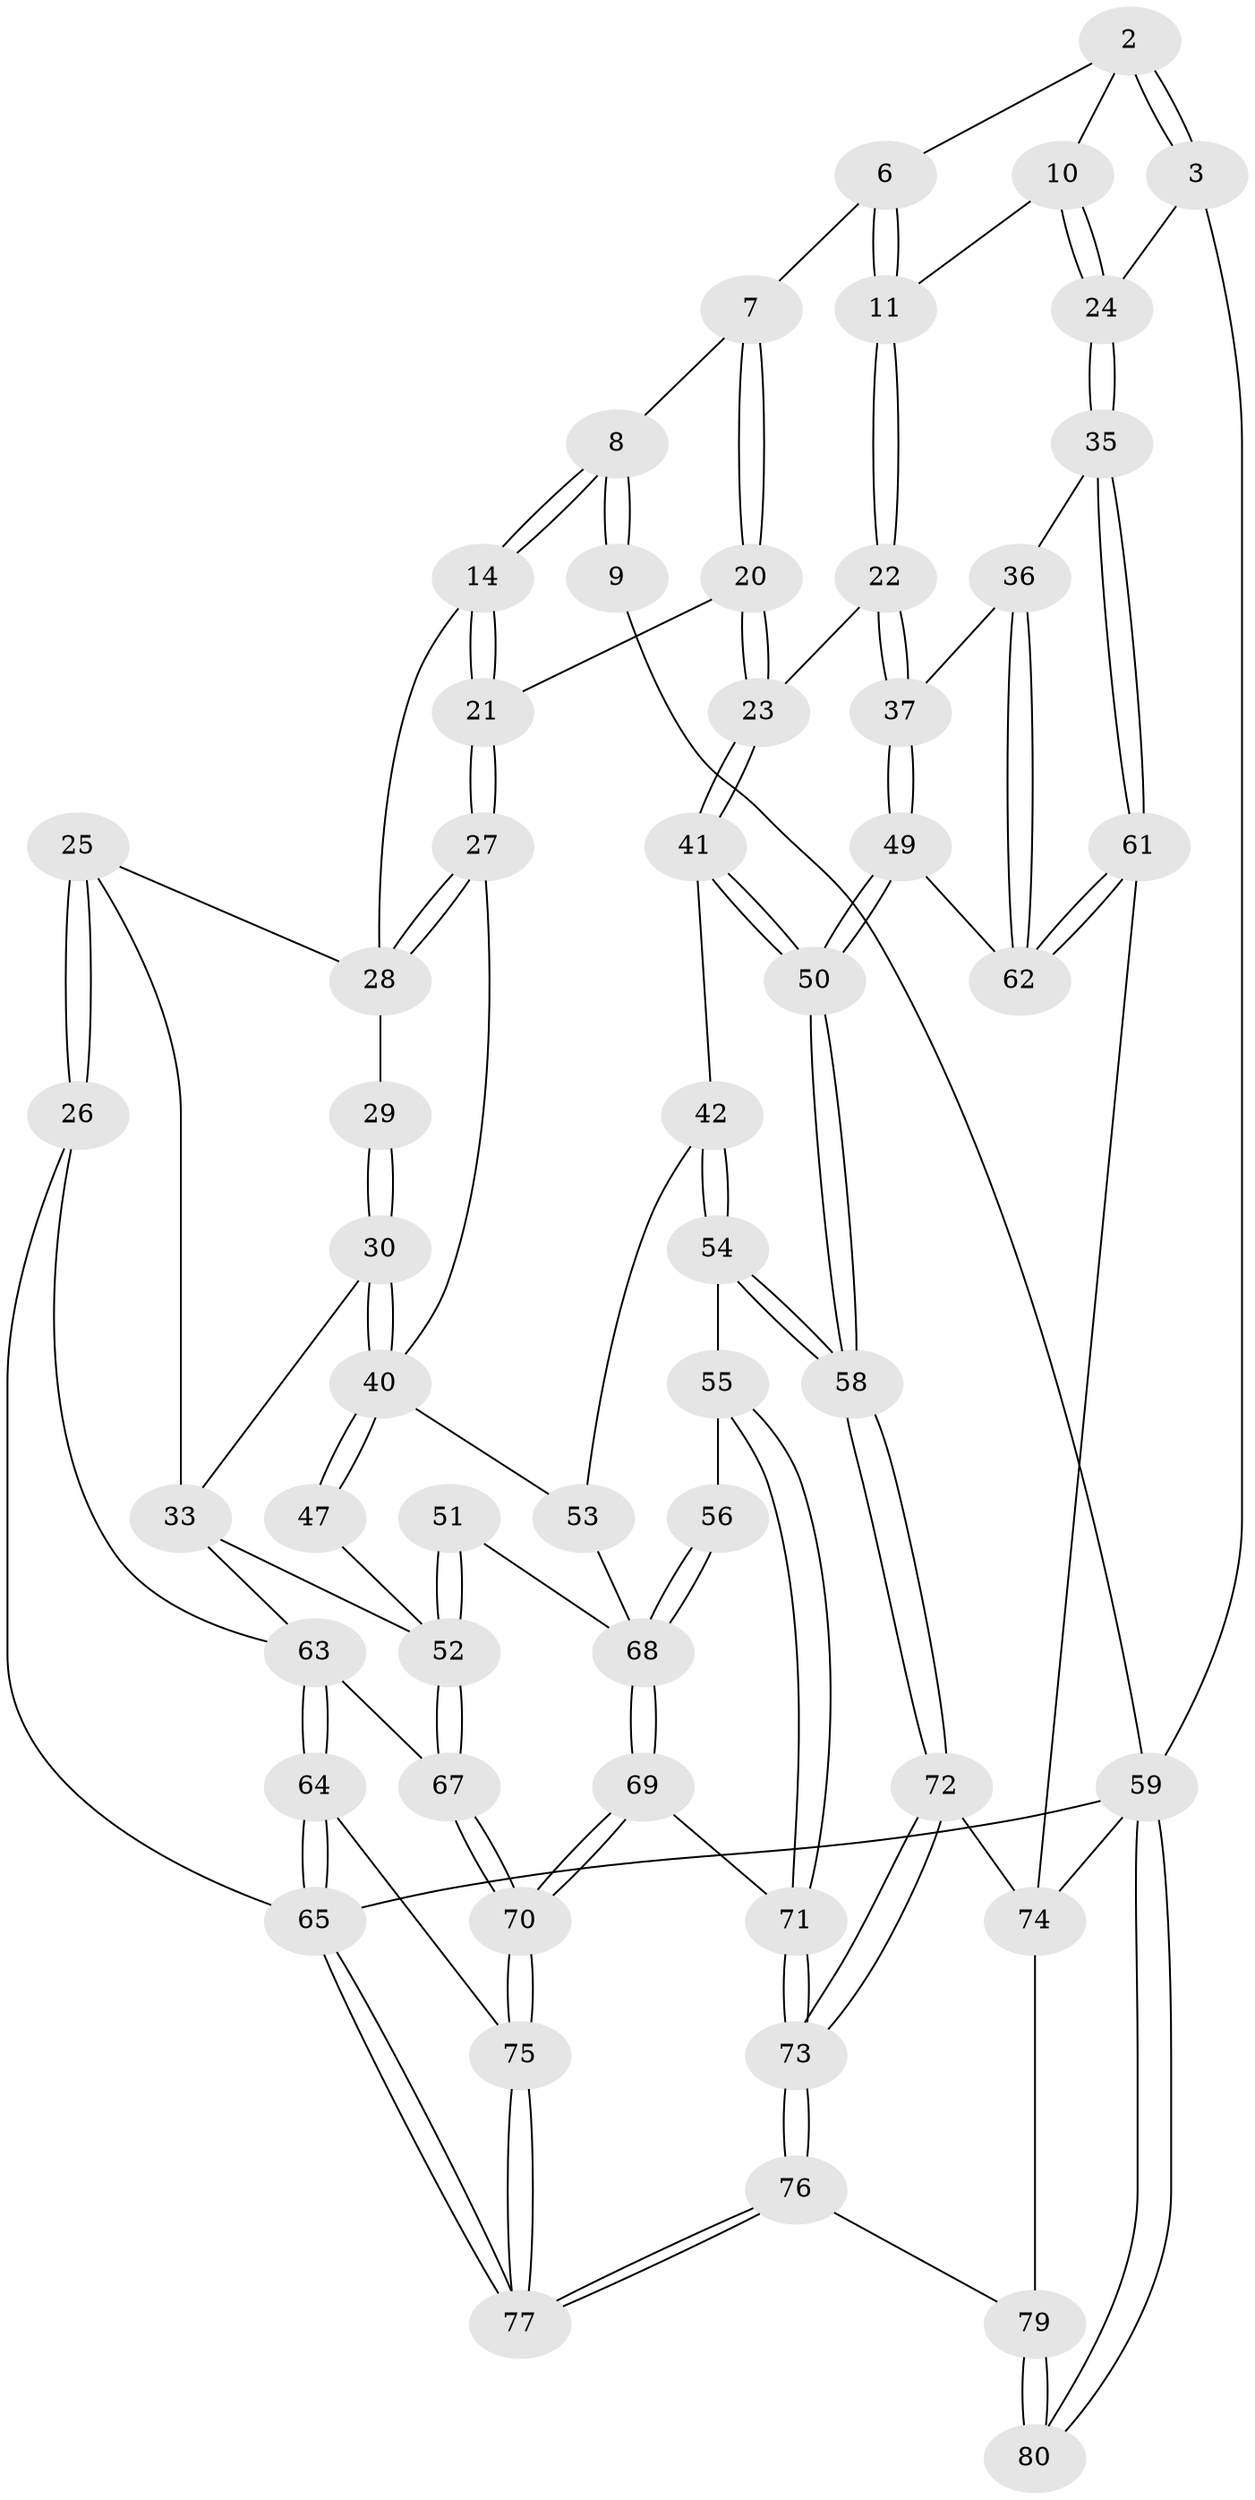 // original degree distribution, {3: 0.025, 4: 0.2625, 5: 0.475, 6: 0.2375}
// Generated by graph-tools (version 1.1) at 2025/05/03/04/25 22:05:36]
// undirected, 56 vertices, 132 edges
graph export_dot {
graph [start="1"]
  node [color=gray90,style=filled];
  2 [pos="+0.9990215330873183+0.10144778903481871",super="+1"];
  3 [pos="+1+0"];
  6 [pos="+0.8218704799788304+0.1913885096039653"];
  7 [pos="+0.7923174724100085+0.1801266143721895"];
  8 [pos="+0.5715387541869348+0.04389748555420992"];
  9 [pos="+0.5460647681352315+0",super="+5"];
  10 [pos="+0.9600377273780464+0.27173959732594744"];
  11 [pos="+0.8659801739775524+0.3245442841530477"];
  14 [pos="+0.5412325750404685+0.1650397139029066"];
  20 [pos="+0.6719724655894691+0.3695522900414785"];
  21 [pos="+0.5656564967459601+0.27648112825884275"];
  22 [pos="+0.8571381571215245+0.4049468656901074"];
  23 [pos="+0.7182079880858275+0.4296367177517981"];
  24 [pos="+1+0.324225285654438"];
  25 [pos="+0.10189016536615383+0.3274222093242234",super="+17"];
  26 [pos="+0+0.32362792826295067",super="+19+18"];
  27 [pos="+0.46624138928390385+0.4276029676146682"];
  28 [pos="+0.36537857199002954+0.37213997886573014",super="+15+16"];
  29 [pos="+0.28550114095769086+0.3748299950215506"];
  30 [pos="+0.2779294585962953+0.38773695853441065"];
  33 [pos="+0+0.5149763638351995",super="+32+31"];
  35 [pos="+1+0.4864004084646372"];
  36 [pos="+0.940278934164717+0.46556649887386425"];
  37 [pos="+0.9285266284193613+0.4625984627505079"];
  40 [pos="+0.35797930674241385+0.5565621596172946",super="+39+38"];
  41 [pos="+0.707336407801878+0.44855948699417425"];
  42 [pos="+0.5897138119921419+0.517227348936362"];
  47 [pos="+0.33767928889790955+0.5709179582265593"];
  49 [pos="+0.7865286570307469+0.6957096691741614"];
  50 [pos="+0.7572148179697291+0.7061980506261539"];
  51 [pos="+0.267569250922463+0.6671781327341432"];
  52 [pos="+0.24440035167638194+0.6986768339683886",super="+46+48"];
  53 [pos="+0.47375465868189776+0.6383432386822738",super="+43"];
  54 [pos="+0.6246212834409087+0.6645986218343188"];
  55 [pos="+0.5262884446558095+0.6995959027332814"];
  56 [pos="+0.4909898228627306+0.6834455829062677"];
  58 [pos="+0.7568204414598471+0.7065896136664349"];
  59 [pos="+1+1",super="+4"];
  61 [pos="+1+0.8753476300255877"];
  62 [pos="+0.9353871823042397+0.7161469116473334"];
  63 [pos="+0+0.5602073747732813",super="+34"];
  64 [pos="+0+0.6960417441894633"];
  65 [pos="+0+1",super="+12"];
  67 [pos="+0.2422211110262276+0.7045786347678031"];
  68 [pos="+0.40559816371859264+0.759147310737689",super="+66+57"];
  69 [pos="+0.36724355428805+0.7944232590037349"];
  70 [pos="+0.25777270795981044+0.8762738950236941"];
  71 [pos="+0.5411162043917255+0.7891020516334283"];
  72 [pos="+0.74552749999694+0.7804388963301964"];
  73 [pos="+0.585848956291851+0.9281329953700161"];
  74 [pos="+0.7755066583345205+0.8124835622277361",super="+60"];
  75 [pos="+0.253507078616294+0.8958140461398629"];
  76 [pos="+0.510413503863632+1"];
  77 [pos="+0.3048896376690354+1"];
  79 [pos="+0.6964122300813056+1",super="+78"];
  80 [pos="+1+1"];
  2 -- 3;
  2 -- 3;
  2 -- 10;
  2 -- 6;
  3 -- 24;
  3 -- 59;
  6 -- 7;
  6 -- 11;
  6 -- 11;
  7 -- 8;
  7 -- 20;
  7 -- 20;
  8 -- 9;
  8 -- 9;
  8 -- 14;
  8 -- 14;
  9 -- 59;
  10 -- 11;
  10 -- 24;
  10 -- 24;
  11 -- 22;
  11 -- 22;
  14 -- 21;
  14 -- 21;
  14 -- 28;
  20 -- 21;
  20 -- 23;
  20 -- 23;
  21 -- 27;
  21 -- 27;
  22 -- 23;
  22 -- 37;
  22 -- 37;
  23 -- 41;
  23 -- 41;
  24 -- 35;
  24 -- 35;
  25 -- 26 [weight=2];
  25 -- 26;
  25 -- 28;
  25 -- 33;
  26 -- 65 [weight=2];
  26 -- 63;
  27 -- 28;
  27 -- 28;
  27 -- 40;
  28 -- 29 [weight=2];
  29 -- 30;
  29 -- 30;
  30 -- 40;
  30 -- 40;
  30 -- 33;
  33 -- 52 [weight=2];
  33 -- 63;
  35 -- 36;
  35 -- 61;
  35 -- 61;
  36 -- 37;
  36 -- 62;
  36 -- 62;
  37 -- 49;
  37 -- 49;
  40 -- 47;
  40 -- 47;
  40 -- 53 [weight=2];
  41 -- 42;
  41 -- 50;
  41 -- 50;
  42 -- 54;
  42 -- 54;
  42 -- 53;
  47 -- 52 [weight=2];
  49 -- 50;
  49 -- 50;
  49 -- 62;
  50 -- 58;
  50 -- 58;
  51 -- 52 [weight=2];
  51 -- 52;
  51 -- 68;
  52 -- 67;
  52 -- 67;
  53 -- 68;
  54 -- 55;
  54 -- 58;
  54 -- 58;
  55 -- 56;
  55 -- 71;
  55 -- 71;
  56 -- 68 [weight=2];
  56 -- 68;
  58 -- 72;
  58 -- 72;
  59 -- 80;
  59 -- 80;
  59 -- 65 [weight=2];
  59 -- 74;
  61 -- 62;
  61 -- 62;
  61 -- 74;
  63 -- 64;
  63 -- 64;
  63 -- 67;
  64 -- 65;
  64 -- 65;
  64 -- 75;
  65 -- 77;
  65 -- 77;
  67 -- 70;
  67 -- 70;
  68 -- 69;
  68 -- 69;
  69 -- 70;
  69 -- 70;
  69 -- 71;
  70 -- 75;
  70 -- 75;
  71 -- 73;
  71 -- 73;
  72 -- 73;
  72 -- 73;
  72 -- 74;
  73 -- 76;
  73 -- 76;
  74 -- 79;
  75 -- 77;
  75 -- 77;
  76 -- 77;
  76 -- 77;
  76 -- 79;
  79 -- 80 [weight=2];
  79 -- 80;
}
